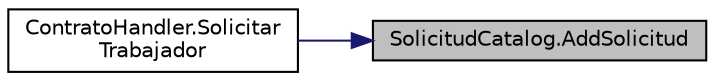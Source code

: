 digraph "SolicitudCatalog.AddSolicitud"
{
 // INTERACTIVE_SVG=YES
 // LATEX_PDF_SIZE
  edge [fontname="Helvetica",fontsize="10",labelfontname="Helvetica",labelfontsize="10"];
  node [fontname="Helvetica",fontsize="10",shape=record];
  rankdir="RL";
  Node1 [label="SolicitudCatalog.AddSolicitud",height=0.2,width=0.4,color="black", fillcolor="grey75", style="filled", fontcolor="black",tooltip="Método para agregar una al catálogo."];
  Node1 -> Node2 [dir="back",color="midnightblue",fontsize="10",style="solid",fontname="Helvetica"];
  Node2 [label="ContratoHandler.Solicitar\lTrabajador",height=0.2,width=0.4,color="black", fillcolor="white", style="filled",URL="$classContratoHandler.html#ab196106b106b25934d116c2450d07b29",tooltip="Método que crea una solicitud de trabajo."];
}

